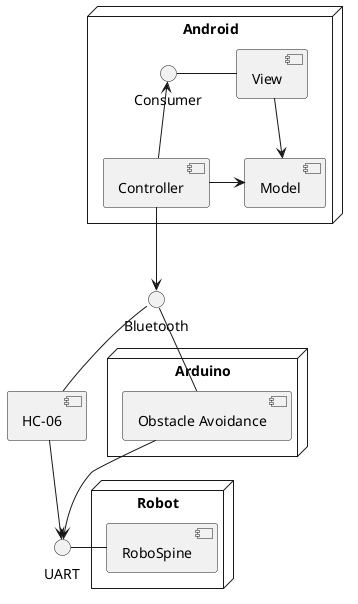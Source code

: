 @startuml

() Bluetooth
() UART
Bluetooth -- [HC-06]
[HC-06] --> UART

node "Android" {
	[View] --> [Model]
	Consumer - [View]
	Consumer <-- [Controller]
	[Controller] -> [Model]
	[Controller] --> Bluetooth
}

node "Arduino" {
	Bluetooth -- [Obstacle Avoidance]
	[Obstacle Avoidance] --> UART
}

node "Robot" {
	UART - [RoboSpine]
}

@enduml